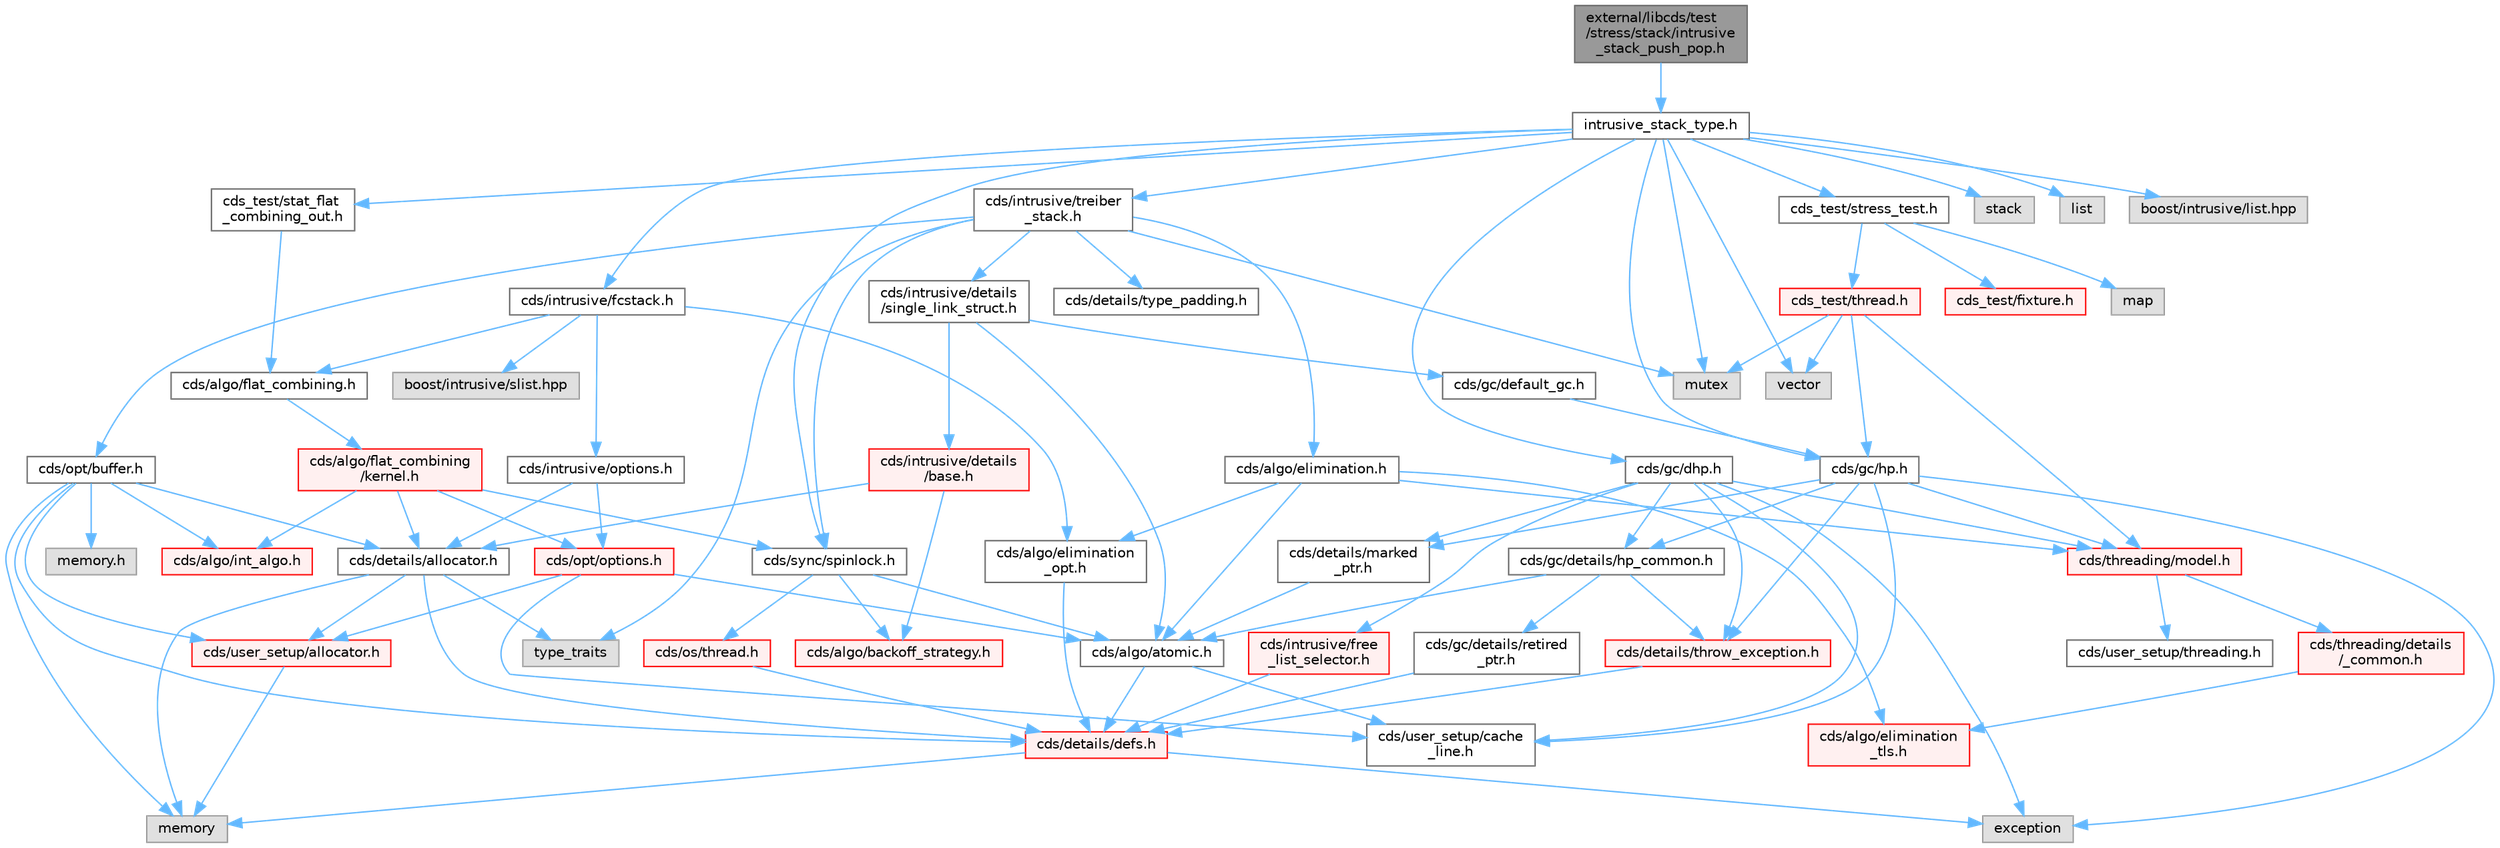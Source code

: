 digraph "external/libcds/test/stress/stack/intrusive_stack_push_pop.h"
{
 // LATEX_PDF_SIZE
  bgcolor="transparent";
  edge [fontname=Helvetica,fontsize=10,labelfontname=Helvetica,labelfontsize=10];
  node [fontname=Helvetica,fontsize=10,shape=box,height=0.2,width=0.4];
  Node1 [id="Node000001",label="external/libcds/test\l/stress/stack/intrusive\l_stack_push_pop.h",height=0.2,width=0.4,color="gray40", fillcolor="grey60", style="filled", fontcolor="black",tooltip=" "];
  Node1 -> Node2 [id="edge1_Node000001_Node000002",color="steelblue1",style="solid",tooltip=" "];
  Node2 [id="Node000002",label="intrusive_stack_type.h",height=0.2,width=0.4,color="grey40", fillcolor="white", style="filled",URL="$intrusive__stack__type_8h.html",tooltip=" "];
  Node2 -> Node3 [id="edge2_Node000002_Node000003",color="steelblue1",style="solid",tooltip=" "];
  Node3 [id="Node000003",label="cds/intrusive/treiber\l_stack.h",height=0.2,width=0.4,color="grey40", fillcolor="white", style="filled",URL="$intrusive_2treiber__stack_8h.html",tooltip=" "];
  Node3 -> Node4 [id="edge3_Node000003_Node000004",color="steelblue1",style="solid",tooltip=" "];
  Node4 [id="Node000004",label="type_traits",height=0.2,width=0.4,color="grey60", fillcolor="#E0E0E0", style="filled",tooltip=" "];
  Node3 -> Node5 [id="edge4_Node000003_Node000005",color="steelblue1",style="solid",tooltip=" "];
  Node5 [id="Node000005",label="mutex",height=0.2,width=0.4,color="grey60", fillcolor="#E0E0E0", style="filled",tooltip=" "];
  Node3 -> Node6 [id="edge5_Node000003_Node000006",color="steelblue1",style="solid",tooltip=" "];
  Node6 [id="Node000006",label="cds/intrusive/details\l/single_link_struct.h",height=0.2,width=0.4,color="grey40", fillcolor="white", style="filled",URL="$single__link__struct_8h.html",tooltip=" "];
  Node6 -> Node7 [id="edge6_Node000006_Node000007",color="steelblue1",style="solid",tooltip=" "];
  Node7 [id="Node000007",label="cds/intrusive/details\l/base.h",height=0.2,width=0.4,color="red", fillcolor="#FFF0F0", style="filled",URL="$external_2libcds_2cds_2intrusive_2details_2base_8h.html",tooltip=" "];
  Node7 -> Node43 [id="edge7_Node000007_Node000043",color="steelblue1",style="solid",tooltip=" "];
  Node43 [id="Node000043",label="cds/details/allocator.h",height=0.2,width=0.4,color="grey40", fillcolor="white", style="filled",URL="$external_2libcds_2cds_2details_2allocator_8h.html",tooltip=" "];
  Node43 -> Node4 [id="edge8_Node000043_Node000004",color="steelblue1",style="solid",tooltip=" "];
  Node43 -> Node21 [id="edge9_Node000043_Node000021",color="steelblue1",style="solid",tooltip=" "];
  Node21 [id="Node000021",label="memory",height=0.2,width=0.4,color="grey60", fillcolor="#E0E0E0", style="filled",tooltip=" "];
  Node43 -> Node13 [id="edge10_Node000043_Node000013",color="steelblue1",style="solid",tooltip=" "];
  Node13 [id="Node000013",label="cds/details/defs.h",height=0.2,width=0.4,color="red", fillcolor="#FFF0F0", style="filled",URL="$details_2defs_8h.html",tooltip=" "];
  Node13 -> Node18 [id="edge11_Node000013_Node000018",color="steelblue1",style="solid",tooltip=" "];
  Node18 [id="Node000018",label="exception",height=0.2,width=0.4,color="grey60", fillcolor="#E0E0E0", style="filled",tooltip=" "];
  Node13 -> Node21 [id="edge12_Node000013_Node000021",color="steelblue1",style="solid",tooltip=" "];
  Node43 -> Node26 [id="edge13_Node000043_Node000026",color="steelblue1",style="solid",tooltip=" "];
  Node26 [id="Node000026",label="cds/user_setup/allocator.h",height=0.2,width=0.4,color="red", fillcolor="#FFF0F0", style="filled",URL="$external_2libcds_2cds_2user__setup_2allocator_8h.html",tooltip="Default implementation of allocator classes."];
  Node26 -> Node21 [id="edge14_Node000026_Node000021",color="steelblue1",style="solid",tooltip=" "];
  Node7 -> Node44 [id="edge15_Node000007_Node000044",color="steelblue1",style="solid",tooltip=" "];
  Node44 [id="Node000044",label="cds/algo/backoff_strategy.h",height=0.2,width=0.4,color="red", fillcolor="#FFF0F0", style="filled",URL="$backoff__strategy_8h.html",tooltip=" "];
  Node6 -> Node48 [id="edge16_Node000006_Node000048",color="steelblue1",style="solid",tooltip=" "];
  Node48 [id="Node000048",label="cds/gc/default_gc.h",height=0.2,width=0.4,color="grey40", fillcolor="white", style="filled",URL="$default__gc_8h.html",tooltip=" "];
  Node48 -> Node49 [id="edge17_Node000048_Node000049",color="steelblue1",style="solid",tooltip=" "];
  Node49 [id="Node000049",label="cds/gc/hp.h",height=0.2,width=0.4,color="grey40", fillcolor="white", style="filled",URL="$hp_8h.html",tooltip=" "];
  Node49 -> Node18 [id="edge18_Node000049_Node000018",color="steelblue1",style="solid",tooltip=" "];
  Node49 -> Node50 [id="edge19_Node000049_Node000050",color="steelblue1",style="solid",tooltip=" "];
  Node50 [id="Node000050",label="cds/gc/details/hp_common.h",height=0.2,width=0.4,color="grey40", fillcolor="white", style="filled",URL="$hp__common_8h.html",tooltip=" "];
  Node50 -> Node42 [id="edge20_Node000050_Node000042",color="steelblue1",style="solid",tooltip=" "];
  Node42 [id="Node000042",label="cds/algo/atomic.h",height=0.2,width=0.4,color="grey40", fillcolor="white", style="filled",URL="$external_2libcds_2cds_2algo_2atomic_8h.html",tooltip=" "];
  Node42 -> Node13 [id="edge21_Node000042_Node000013",color="steelblue1",style="solid",tooltip=" "];
  Node42 -> Node41 [id="edge22_Node000042_Node000041",color="steelblue1",style="solid",tooltip=" "];
  Node41 [id="Node000041",label="cds/user_setup/cache\l_line.h",height=0.2,width=0.4,color="grey40", fillcolor="white", style="filled",URL="$cache__line_8h.html",tooltip="Cache-line size definition"];
  Node50 -> Node51 [id="edge23_Node000050_Node000051",color="steelblue1",style="solid",tooltip=" "];
  Node51 [id="Node000051",label="cds/gc/details/retired\l_ptr.h",height=0.2,width=0.4,color="grey40", fillcolor="white", style="filled",URL="$retired__ptr_8h.html",tooltip=" "];
  Node51 -> Node13 [id="edge24_Node000051_Node000013",color="steelblue1",style="solid",tooltip=" "];
  Node50 -> Node38 [id="edge25_Node000050_Node000038",color="steelblue1",style="solid",tooltip=" "];
  Node38 [id="Node000038",label="cds/details/throw_exception.h",height=0.2,width=0.4,color="red", fillcolor="#FFF0F0", style="filled",URL="$throw__exception_8h.html",tooltip=" "];
  Node38 -> Node13 [id="edge26_Node000038_Node000013",color="steelblue1",style="solid",tooltip=" "];
  Node49 -> Node52 [id="edge27_Node000049_Node000052",color="steelblue1",style="solid",tooltip=" "];
  Node52 [id="Node000052",label="cds/threading/model.h",height=0.2,width=0.4,color="red", fillcolor="#FFF0F0", style="filled",URL="$model_8h.html",tooltip=" "];
  Node52 -> Node53 [id="edge28_Node000052_Node000053",color="steelblue1",style="solid",tooltip=" "];
  Node53 [id="Node000053",label="cds/threading/details\l/_common.h",height=0.2,width=0.4,color="red", fillcolor="#FFF0F0", style="filled",URL="$__common_8h.html",tooltip=" "];
  Node53 -> Node61 [id="edge29_Node000053_Node000061",color="steelblue1",style="solid",tooltip=" "];
  Node61 [id="Node000061",label="cds/algo/elimination\l_tls.h",height=0.2,width=0.4,color="red", fillcolor="#FFF0F0", style="filled",URL="$elimination__tls_8h.html",tooltip=" "];
  Node52 -> Node63 [id="edge30_Node000052_Node000063",color="steelblue1",style="solid",tooltip=" "];
  Node63 [id="Node000063",label="cds/user_setup/threading.h",height=0.2,width=0.4,color="grey40", fillcolor="white", style="filled",URL="$external_2libcds_2cds_2user__setup_2threading_8h.html",tooltip=" "];
  Node49 -> Node38 [id="edge31_Node000049_Node000038",color="steelblue1",style="solid",tooltip=" "];
  Node49 -> Node59 [id="edge32_Node000049_Node000059",color="steelblue1",style="solid",tooltip=" "];
  Node59 [id="Node000059",label="cds/details/marked\l_ptr.h",height=0.2,width=0.4,color="grey40", fillcolor="white", style="filled",URL="$marked__ptr_8h.html",tooltip=" "];
  Node59 -> Node42 [id="edge33_Node000059_Node000042",color="steelblue1",style="solid",tooltip=" "];
  Node49 -> Node41 [id="edge34_Node000049_Node000041",color="steelblue1",style="solid",tooltip=" "];
  Node6 -> Node42 [id="edge35_Node000006_Node000042",color="steelblue1",style="solid",tooltip=" "];
  Node3 -> Node65 [id="edge36_Node000003_Node000065",color="steelblue1",style="solid",tooltip=" "];
  Node65 [id="Node000065",label="cds/algo/elimination.h",height=0.2,width=0.4,color="grey40", fillcolor="white", style="filled",URL="$elimination_8h.html",tooltip=" "];
  Node65 -> Node61 [id="edge37_Node000065_Node000061",color="steelblue1",style="solid",tooltip=" "];
  Node65 -> Node66 [id="edge38_Node000065_Node000066",color="steelblue1",style="solid",tooltip=" "];
  Node66 [id="Node000066",label="cds/algo/elimination\l_opt.h",height=0.2,width=0.4,color="grey40", fillcolor="white", style="filled",URL="$elimination__opt_8h.html",tooltip=" "];
  Node66 -> Node13 [id="edge39_Node000066_Node000013",color="steelblue1",style="solid",tooltip=" "];
  Node65 -> Node42 [id="edge40_Node000065_Node000042",color="steelblue1",style="solid",tooltip=" "];
  Node65 -> Node52 [id="edge41_Node000065_Node000052",color="steelblue1",style="solid",tooltip=" "];
  Node3 -> Node67 [id="edge42_Node000003_Node000067",color="steelblue1",style="solid",tooltip=" "];
  Node67 [id="Node000067",label="cds/opt/buffer.h",height=0.2,width=0.4,color="grey40", fillcolor="white", style="filled",URL="$external_2libcds_2cds_2opt_2buffer_8h.html",tooltip=" "];
  Node67 -> Node68 [id="edge43_Node000067_Node000068",color="steelblue1",style="solid",tooltip=" "];
  Node68 [id="Node000068",label="memory.h",height=0.2,width=0.4,color="grey60", fillcolor="#E0E0E0", style="filled",tooltip=" "];
  Node67 -> Node13 [id="edge44_Node000067_Node000013",color="steelblue1",style="solid",tooltip=" "];
  Node67 -> Node26 [id="edge45_Node000067_Node000026",color="steelblue1",style="solid",tooltip=" "];
  Node67 -> Node43 [id="edge46_Node000067_Node000043",color="steelblue1",style="solid",tooltip=" "];
  Node67 -> Node31 [id="edge47_Node000067_Node000031",color="steelblue1",style="solid",tooltip=" "];
  Node31 [id="Node000031",label="cds/algo/int_algo.h",height=0.2,width=0.4,color="red", fillcolor="#FFF0F0", style="filled",URL="$int__algo_8h.html",tooltip=" "];
  Node67 -> Node21 [id="edge48_Node000067_Node000021",color="steelblue1",style="solid",tooltip=" "];
  Node3 -> Node69 [id="edge49_Node000003_Node000069",color="steelblue1",style="solid",tooltip=" "];
  Node69 [id="Node000069",label="cds/sync/spinlock.h",height=0.2,width=0.4,color="grey40", fillcolor="white", style="filled",URL="$sync_2spinlock_8h.html",tooltip=" "];
  Node69 -> Node42 [id="edge50_Node000069_Node000042",color="steelblue1",style="solid",tooltip=" "];
  Node69 -> Node56 [id="edge51_Node000069_Node000056",color="steelblue1",style="solid",tooltip=" "];
  Node56 [id="Node000056",label="cds/os/thread.h",height=0.2,width=0.4,color="red", fillcolor="#FFF0F0", style="filled",URL="$cds_2os_2thread_8h.html",tooltip=" "];
  Node56 -> Node13 [id="edge52_Node000056_Node000013",color="steelblue1",style="solid",tooltip=" "];
  Node69 -> Node44 [id="edge53_Node000069_Node000044",color="steelblue1",style="solid",tooltip=" "];
  Node3 -> Node70 [id="edge54_Node000003_Node000070",color="steelblue1",style="solid",tooltip=" "];
  Node70 [id="Node000070",label="cds/details/type_padding.h",height=0.2,width=0.4,color="grey40", fillcolor="white", style="filled",URL="$type__padding_8h.html",tooltip=" "];
  Node2 -> Node71 [id="edge55_Node000002_Node000071",color="steelblue1",style="solid",tooltip=" "];
  Node71 [id="Node000071",label="cds/intrusive/fcstack.h",height=0.2,width=0.4,color="grey40", fillcolor="white", style="filled",URL="$intrusive_2fcstack_8h.html",tooltip=" "];
  Node71 -> Node72 [id="edge56_Node000071_Node000072",color="steelblue1",style="solid",tooltip=" "];
  Node72 [id="Node000072",label="cds/algo/flat_combining.h",height=0.2,width=0.4,color="grey40", fillcolor="white", style="filled",URL="$flat__combining_8h.html",tooltip=" "];
  Node72 -> Node73 [id="edge57_Node000072_Node000073",color="steelblue1",style="solid",tooltip=" "];
  Node73 [id="Node000073",label="cds/algo/flat_combining\l/kernel.h",height=0.2,width=0.4,color="red", fillcolor="#FFF0F0", style="filled",URL="$libcds_2cds_2algo_2flat__combining_2kernel_8h.html",tooltip=" "];
  Node73 -> Node69 [id="edge58_Node000073_Node000069",color="steelblue1",style="solid",tooltip=" "];
  Node73 -> Node43 [id="edge59_Node000073_Node000043",color="steelblue1",style="solid",tooltip=" "];
  Node73 -> Node10 [id="edge60_Node000073_Node000010",color="steelblue1",style="solid",tooltip=" "];
  Node10 [id="Node000010",label="cds/opt/options.h",height=0.2,width=0.4,color="red", fillcolor="#FFF0F0", style="filled",URL="$opt_2options_8h.html",tooltip=" "];
  Node10 -> Node26 [id="edge61_Node000010_Node000026",color="steelblue1",style="solid",tooltip=" "];
  Node10 -> Node41 [id="edge62_Node000010_Node000041",color="steelblue1",style="solid",tooltip=" "];
  Node10 -> Node42 [id="edge63_Node000010_Node000042",color="steelblue1",style="solid",tooltip=" "];
  Node73 -> Node31 [id="edge64_Node000073_Node000031",color="steelblue1",style="solid",tooltip=" "];
  Node71 -> Node66 [id="edge65_Node000071_Node000066",color="steelblue1",style="solid",tooltip=" "];
  Node71 -> Node9 [id="edge66_Node000071_Node000009",color="steelblue1",style="solid",tooltip=" "];
  Node9 [id="Node000009",label="cds/intrusive/options.h",height=0.2,width=0.4,color="grey40", fillcolor="white", style="filled",URL="$intrusive_2options_8h.html",tooltip=" "];
  Node9 -> Node10 [id="edge67_Node000009_Node000010",color="steelblue1",style="solid",tooltip=" "];
  Node9 -> Node43 [id="edge68_Node000009_Node000043",color="steelblue1",style="solid",tooltip=" "];
  Node71 -> Node78 [id="edge69_Node000071_Node000078",color="steelblue1",style="solid",tooltip=" "];
  Node78 [id="Node000078",label="boost/intrusive/slist.hpp",height=0.2,width=0.4,color="grey60", fillcolor="#E0E0E0", style="filled",tooltip=" "];
  Node2 -> Node49 [id="edge70_Node000002_Node000049",color="steelblue1",style="solid",tooltip=" "];
  Node2 -> Node79 [id="edge71_Node000002_Node000079",color="steelblue1",style="solid",tooltip=" "];
  Node79 [id="Node000079",label="cds/gc/dhp.h",height=0.2,width=0.4,color="grey40", fillcolor="white", style="filled",URL="$dhp_8h.html",tooltip=" "];
  Node79 -> Node18 [id="edge72_Node000079_Node000018",color="steelblue1",style="solid",tooltip=" "];
  Node79 -> Node50 [id="edge73_Node000079_Node000050",color="steelblue1",style="solid",tooltip=" "];
  Node79 -> Node52 [id="edge74_Node000079_Node000052",color="steelblue1",style="solid",tooltip=" "];
  Node79 -> Node80 [id="edge75_Node000079_Node000080",color="steelblue1",style="solid",tooltip=" "];
  Node80 [id="Node000080",label="cds/intrusive/free\l_list_selector.h",height=0.2,width=0.4,color="red", fillcolor="#FFF0F0", style="filled",URL="$free__list__selector_8h.html",tooltip=" "];
  Node80 -> Node13 [id="edge76_Node000080_Node000013",color="steelblue1",style="solid",tooltip=" "];
  Node79 -> Node38 [id="edge77_Node000079_Node000038",color="steelblue1",style="solid",tooltip=" "];
  Node79 -> Node59 [id="edge78_Node000079_Node000059",color="steelblue1",style="solid",tooltip=" "];
  Node79 -> Node41 [id="edge79_Node000079_Node000041",color="steelblue1",style="solid",tooltip=" "];
  Node2 -> Node5 [id="edge80_Node000002_Node000005",color="steelblue1",style="solid",tooltip=" "];
  Node2 -> Node69 [id="edge81_Node000002_Node000069",color="steelblue1",style="solid",tooltip=" "];
  Node2 -> Node82 [id="edge82_Node000002_Node000082",color="steelblue1",style="solid",tooltip=" "];
  Node82 [id="Node000082",label="stack",height=0.2,width=0.4,color="grey60", fillcolor="#E0E0E0", style="filled",tooltip=" "];
  Node2 -> Node83 [id="edge83_Node000002_Node000083",color="steelblue1",style="solid",tooltip=" "];
  Node83 [id="Node000083",label="list",height=0.2,width=0.4,color="grey60", fillcolor="#E0E0E0", style="filled",tooltip=" "];
  Node2 -> Node84 [id="edge84_Node000002_Node000084",color="steelblue1",style="solid",tooltip=" "];
  Node84 [id="Node000084",label="vector",height=0.2,width=0.4,color="grey60", fillcolor="#E0E0E0", style="filled",tooltip=" "];
  Node2 -> Node85 [id="edge85_Node000002_Node000085",color="steelblue1",style="solid",tooltip=" "];
  Node85 [id="Node000085",label="boost/intrusive/list.hpp",height=0.2,width=0.4,color="grey60", fillcolor="#E0E0E0", style="filled",tooltip=" "];
  Node2 -> Node86 [id="edge86_Node000002_Node000086",color="steelblue1",style="solid",tooltip=" "];
  Node86 [id="Node000086",label="cds_test/stress_test.h",height=0.2,width=0.4,color="grey40", fillcolor="white", style="filled",URL="$stress__test_8h.html",tooltip=" "];
  Node86 -> Node87 [id="edge87_Node000086_Node000087",color="steelblue1",style="solid",tooltip=" "];
  Node87 [id="Node000087",label="map",height=0.2,width=0.4,color="grey60", fillcolor="#E0E0E0", style="filled",tooltip=" "];
  Node86 -> Node88 [id="edge88_Node000086_Node000088",color="steelblue1",style="solid",tooltip=" "];
  Node88 [id="Node000088",label="cds_test/fixture.h",height=0.2,width=0.4,color="red", fillcolor="#FFF0F0", style="filled",URL="$fixture_8h.html",tooltip=" "];
  Node86 -> Node93 [id="edge89_Node000086_Node000093",color="steelblue1",style="solid",tooltip=" "];
  Node93 [id="Node000093",label="cds_test/thread.h",height=0.2,width=0.4,color="red", fillcolor="#FFF0F0", style="filled",URL="$test_2include_2cds__test_2thread_8h.html",tooltip=" "];
  Node93 -> Node84 [id="edge90_Node000093_Node000084",color="steelblue1",style="solid",tooltip=" "];
  Node93 -> Node5 [id="edge91_Node000093_Node000005",color="steelblue1",style="solid",tooltip=" "];
  Node93 -> Node52 [id="edge92_Node000093_Node000052",color="steelblue1",style="solid",tooltip=" "];
  Node93 -> Node49 [id="edge93_Node000093_Node000049",color="steelblue1",style="solid",tooltip=" "];
  Node2 -> Node94 [id="edge94_Node000002_Node000094",color="steelblue1",style="solid",tooltip=" "];
  Node94 [id="Node000094",label="cds_test/stat_flat\l_combining_out.h",height=0.2,width=0.4,color="grey40", fillcolor="white", style="filled",URL="$stat__flat__combining__out_8h.html",tooltip=" "];
  Node94 -> Node72 [id="edge95_Node000094_Node000072",color="steelblue1",style="solid",tooltip=" "];
}
